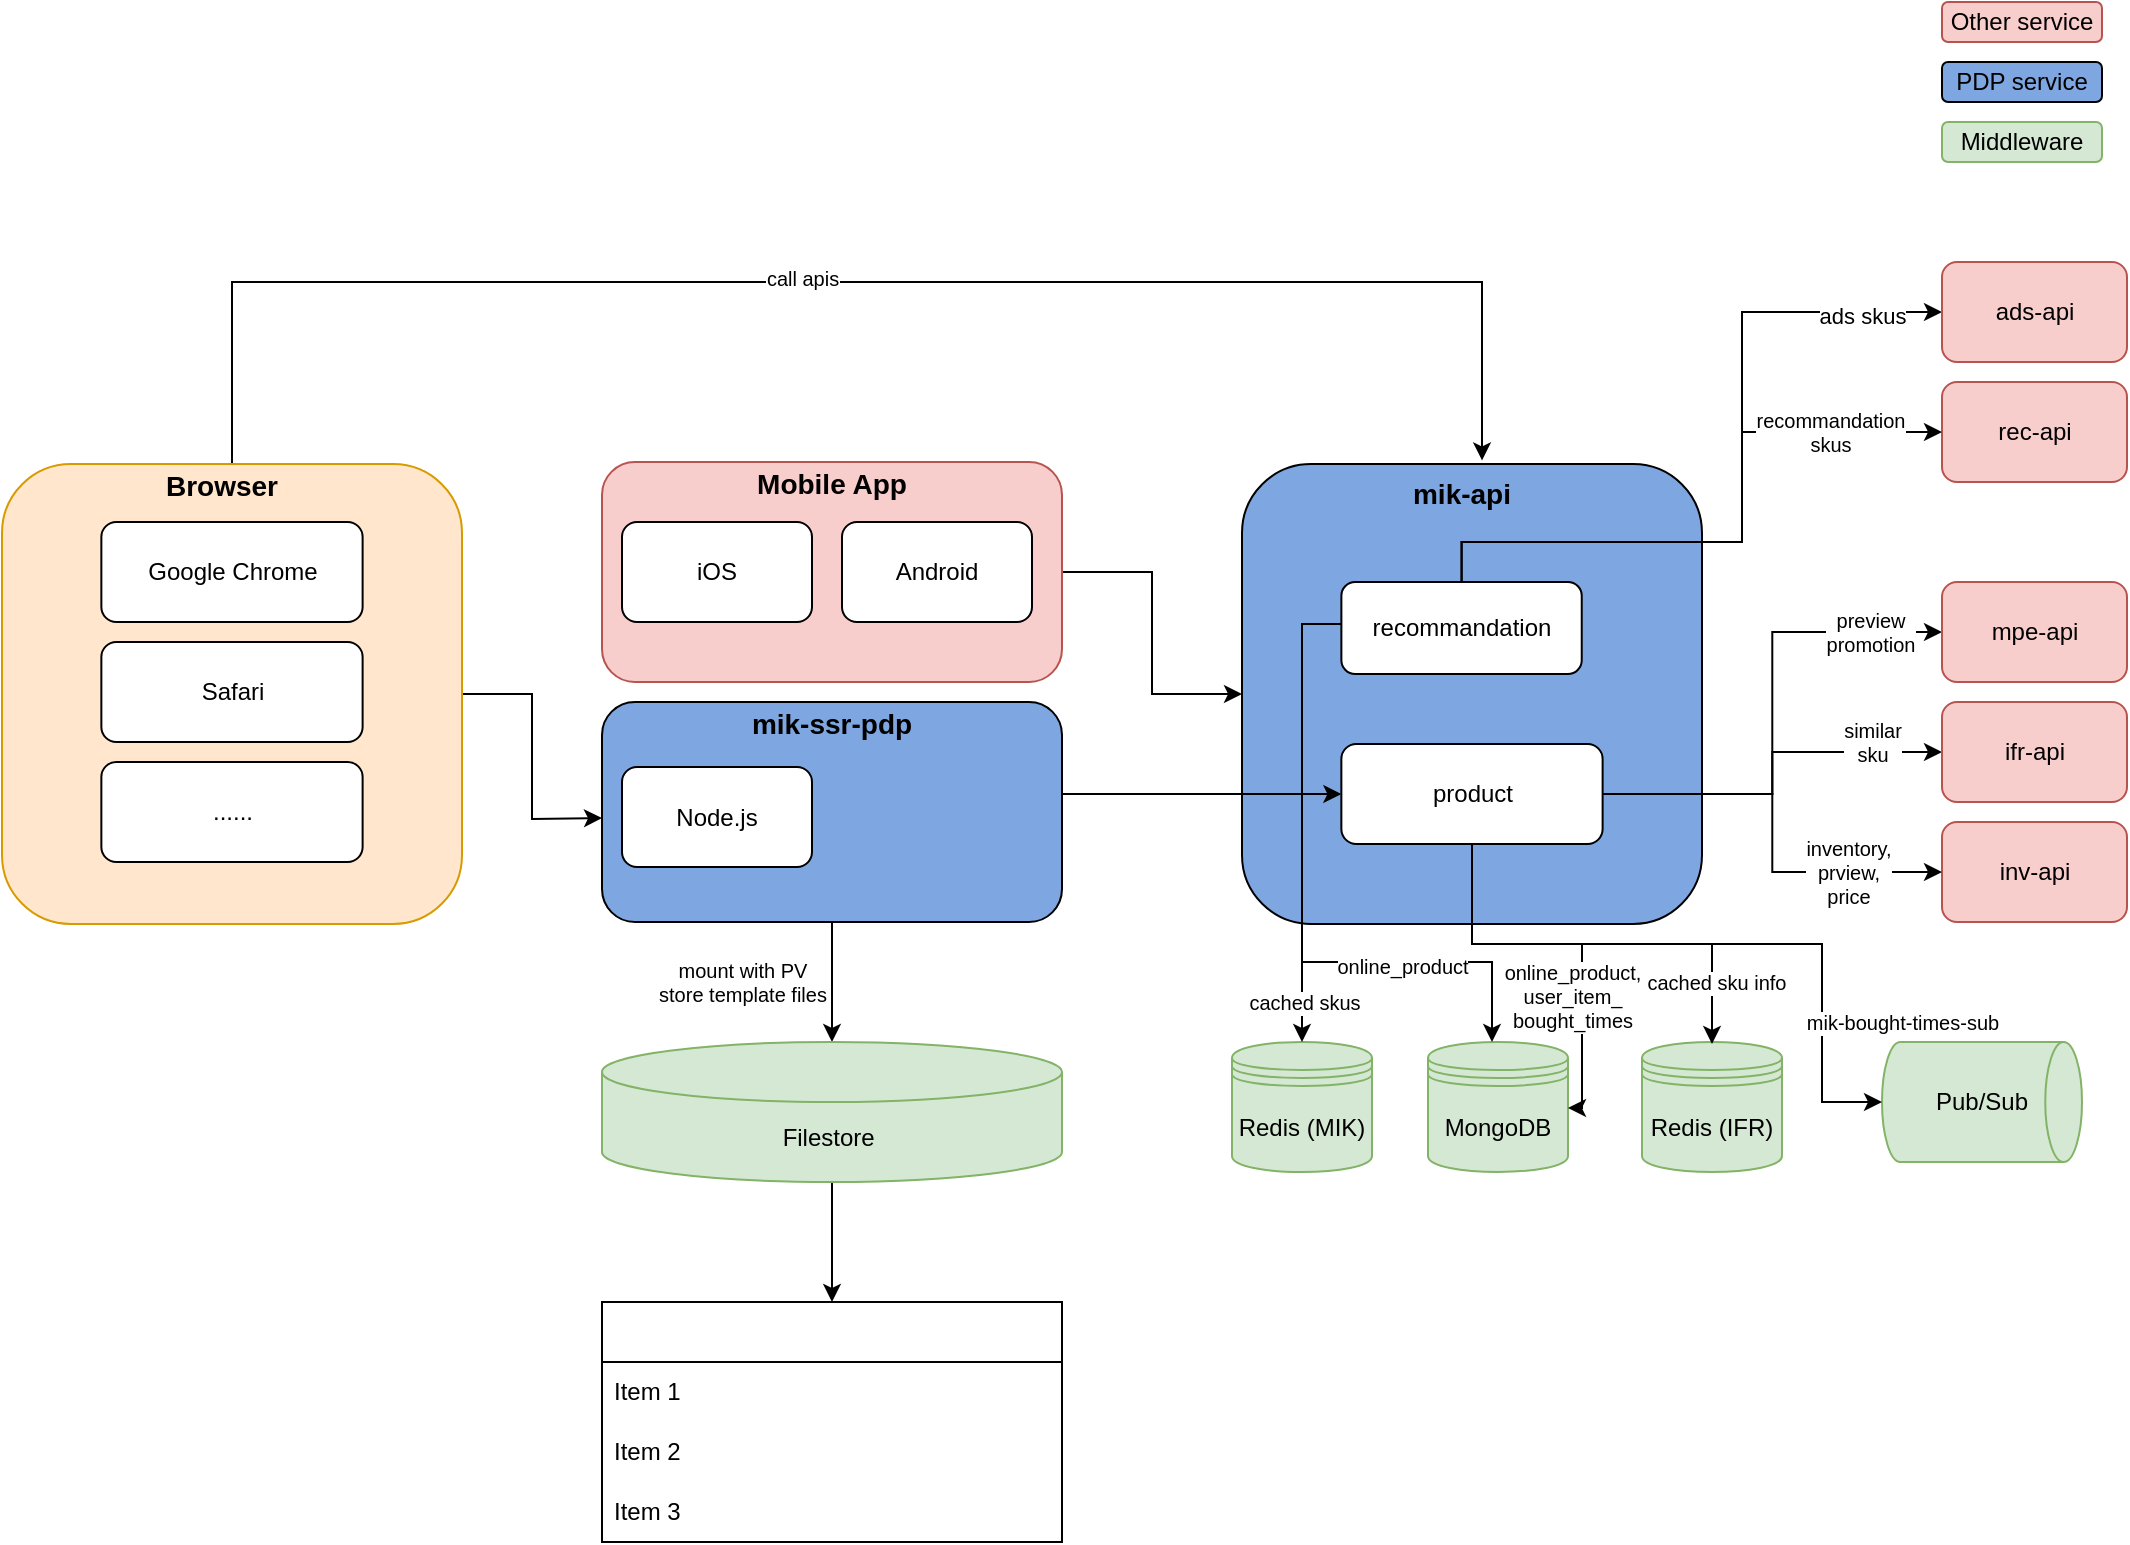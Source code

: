 <mxfile version="22.1.0" type="github">
  <diagram name="Page-1" id="QR13LYVDM_UBqeWPz9cc">
    <mxGraphModel dx="2125" dy="1916" grid="1" gridSize="10" guides="1" tooltips="1" connect="1" arrows="1" fold="1" page="1" pageScale="1" pageWidth="827" pageHeight="1169" math="0" shadow="0">
      <root>
        <mxCell id="0" />
        <mxCell id="1" parent="0" />
        <mxCell id="q5pfX6Huioxld37214II-1" value="&lt;h1 style=&quot;text-align: justify;&quot;&gt;&lt;br&gt;&lt;/h1&gt;" style="rounded=1;whiteSpace=wrap;html=1;shadow=0;glass=0;sketch=0;fillStyle=auto;fontSize=10;strokeWidth=1;fillColor=#7EA6E0;align=center;" vertex="1" parent="1">
          <mxGeometry x="510" y="11" width="230" height="230" as="geometry" />
        </mxCell>
        <mxCell id="q5pfX6Huioxld37214II-2" value="&lt;font style=&quot;font-size: 12px;&quot;&gt;MongoDB&lt;/font&gt;" style="shape=datastore;whiteSpace=wrap;html=1;fillStyle=auto;fontSize=10;strokeWidth=1;fillColor=#d5e8d4;strokeColor=#82b366;" vertex="1" parent="1">
          <mxGeometry x="603" y="300" width="70" height="65" as="geometry" />
        </mxCell>
        <mxCell id="q5pfX6Huioxld37214II-3" value="&lt;b&gt;&lt;font style=&quot;font-size: 14px;&quot;&gt;mik-api&lt;/font&gt;&lt;/b&gt;" style="rounded=0;whiteSpace=wrap;html=1;shadow=0;glass=0;sketch=0;fillStyle=auto;fontSize=10;strokeWidth=1;fillColor=#7EA6E0;strokeColor=none;" vertex="1" parent="1">
          <mxGeometry x="580" y="12" width="80" height="28" as="geometry" />
        </mxCell>
        <mxCell id="q5pfX6Huioxld37214II-4" value="" style="edgeStyle=orthogonalEdgeStyle;rounded=0;orthogonalLoop=1;jettySize=auto;html=1;fontSize=12;" edge="1" parent="1" source="q5pfX6Huioxld37214II-7" target="q5pfX6Huioxld37214II-9">
          <mxGeometry relative="1" as="geometry" />
        </mxCell>
        <mxCell id="q5pfX6Huioxld37214II-5" value="mount with PV&lt;br style=&quot;font-size: 10px;&quot;&gt;store template files" style="edgeLabel;html=1;align=center;verticalAlign=middle;resizable=0;points=[];fontSize=10;" connectable="0" vertex="1" parent="q5pfX6Huioxld37214II-4">
          <mxGeometry x="-0.233" relative="1" as="geometry">
            <mxPoint x="-45" y="7" as="offset" />
          </mxGeometry>
        </mxCell>
        <mxCell id="q5pfX6Huioxld37214II-6" value="" style="edgeStyle=orthogonalEdgeStyle;rounded=0;orthogonalLoop=1;jettySize=auto;html=1;fontSize=10;entryX=0;entryY=0.5;entryDx=0;entryDy=0;" edge="1" parent="1" source="q5pfX6Huioxld37214II-7" target="q5pfX6Huioxld37214II-22">
          <mxGeometry relative="1" as="geometry">
            <Array as="points">
              <mxPoint x="530" y="176" />
              <mxPoint x="530" y="176" />
            </Array>
          </mxGeometry>
        </mxCell>
        <mxCell id="q5pfX6Huioxld37214II-7" value="&lt;h1 style=&quot;text-align: justify;&quot;&gt;&lt;br&gt;&lt;/h1&gt;" style="rounded=1;whiteSpace=wrap;html=1;shadow=0;glass=0;sketch=0;fillStyle=auto;fontSize=10;strokeWidth=1;fillColor=#7EA6E0;align=center;" vertex="1" parent="1">
          <mxGeometry x="190" y="130" width="230" height="110" as="geometry" />
        </mxCell>
        <mxCell id="q5pfX6Huioxld37214II-8" value="&lt;b style=&quot;&quot;&gt;&lt;font style=&quot;font-size: 14px;&quot;&gt;mik-ssr-pdp&lt;/font&gt;&lt;/b&gt;" style="rounded=0;whiteSpace=wrap;html=1;shadow=0;glass=0;sketch=0;fillStyle=auto;fontSize=10;strokeWidth=1;fillColor=#7EA6E0;strokeColor=none;" vertex="1" parent="1">
          <mxGeometry x="255" y="131" width="100" height="20" as="geometry" />
        </mxCell>
        <mxCell id="q5pfX6Huioxld37214II-68" value="" style="edgeStyle=orthogonalEdgeStyle;rounded=0;orthogonalLoop=1;jettySize=auto;html=1;entryX=0.5;entryY=0;entryDx=0;entryDy=0;" edge="1" parent="1" source="q5pfX6Huioxld37214II-9" target="q5pfX6Huioxld37214II-63">
          <mxGeometry relative="1" as="geometry" />
        </mxCell>
        <mxCell id="q5pfX6Huioxld37214II-9" value="Filestore&amp;nbsp;" style="shape=cylinder3;whiteSpace=wrap;html=1;boundedLbl=1;backgroundOutline=1;size=15;shadow=0;glass=0;sketch=0;fillStyle=auto;fontSize=12;strokeWidth=1;fillColor=#d5e8d4;strokeColor=#82b366;" vertex="1" parent="1">
          <mxGeometry x="190" y="300" width="230" height="70" as="geometry" />
        </mxCell>
        <mxCell id="q5pfX6Huioxld37214II-10" value="&lt;font style=&quot;font-size: 12px;&quot;&gt;Redis (IFR)&lt;/font&gt;" style="shape=datastore;whiteSpace=wrap;html=1;fillStyle=auto;fontSize=10;strokeWidth=1;fillColor=#d5e8d4;strokeColor=#82b366;" vertex="1" parent="1">
          <mxGeometry x="710" y="300" width="70" height="65" as="geometry" />
        </mxCell>
        <mxCell id="q5pfX6Huioxld37214II-11" value="&lt;font style=&quot;font-size: 12px;&quot;&gt;Pub/Sub&lt;/font&gt;" style="strokeWidth=1;html=1;shape=mxgraph.flowchart.direct_data;whiteSpace=wrap;fillColor=#d5e8d4;strokeColor=#82b366;" vertex="1" parent="1">
          <mxGeometry x="830" y="300" width="100" height="60" as="geometry" />
        </mxCell>
        <mxCell id="q5pfX6Huioxld37214II-12" value="&lt;font style=&quot;font-size: 12px;&quot;&gt;Redis (MIK)&lt;/font&gt;" style="shape=datastore;whiteSpace=wrap;html=1;fillStyle=auto;fontSize=10;strokeWidth=1;fillColor=#d5e8d4;strokeColor=#82b366;" vertex="1" parent="1">
          <mxGeometry x="505" y="300" width="70" height="65" as="geometry" />
        </mxCell>
        <mxCell id="q5pfX6Huioxld37214II-13" value="" style="edgeStyle=orthogonalEdgeStyle;rounded=0;orthogonalLoop=1;jettySize=auto;html=1;fontSize=10;" edge="1" parent="1" source="q5pfX6Huioxld37214II-22" target="q5pfX6Huioxld37214II-2">
          <mxGeometry relative="1" as="geometry">
            <Array as="points">
              <mxPoint x="625" y="251" />
              <mxPoint x="680" y="251" />
              <mxPoint x="680" y="333" />
            </Array>
          </mxGeometry>
        </mxCell>
        <mxCell id="q5pfX6Huioxld37214II-14" value="" style="edgeStyle=orthogonalEdgeStyle;rounded=0;orthogonalLoop=1;jettySize=auto;html=1;fontSize=10;" edge="1" parent="1">
          <mxGeometry relative="1" as="geometry">
            <mxPoint x="625" y="202" as="sourcePoint" />
            <mxPoint x="745" y="301" as="targetPoint" />
            <Array as="points">
              <mxPoint x="625" y="251" />
              <mxPoint x="745" y="251" />
            </Array>
          </mxGeometry>
        </mxCell>
        <mxCell id="q5pfX6Huioxld37214II-15" value="cached sku info" style="edgeLabel;html=1;align=center;verticalAlign=middle;resizable=0;points=[];fontSize=10;" connectable="0" vertex="1" parent="q5pfX6Huioxld37214II-14">
          <mxGeometry x="0.717" y="2" relative="1" as="geometry">
            <mxPoint as="offset" />
          </mxGeometry>
        </mxCell>
        <mxCell id="q5pfX6Huioxld37214II-16" style="edgeStyle=orthogonalEdgeStyle;orthogonalLoop=1;jettySize=auto;html=1;entryX=0;entryY=0.5;entryDx=0;entryDy=0;fontSize=10;rounded=0;" edge="1" parent="1" source="q5pfX6Huioxld37214II-22" target="q5pfX6Huioxld37214II-26">
          <mxGeometry relative="1" as="geometry" />
        </mxCell>
        <mxCell id="q5pfX6Huioxld37214II-17" value="preview&lt;br&gt;promotion" style="edgeLabel;html=1;align=center;verticalAlign=middle;resizable=0;points=[];fontSize=10;" connectable="0" vertex="1" parent="q5pfX6Huioxld37214II-16">
          <mxGeometry x="0.645" y="-8" relative="1" as="geometry">
            <mxPoint x="8" y="-8" as="offset" />
          </mxGeometry>
        </mxCell>
        <mxCell id="q5pfX6Huioxld37214II-18" style="edgeStyle=orthogonalEdgeStyle;orthogonalLoop=1;jettySize=auto;html=1;entryX=0;entryY=0.5;entryDx=0;entryDy=0;fontSize=10;rounded=0;" edge="1" parent="1" source="q5pfX6Huioxld37214II-22" target="q5pfX6Huioxld37214II-24">
          <mxGeometry relative="1" as="geometry" />
        </mxCell>
        <mxCell id="q5pfX6Huioxld37214II-19" value="similar&lt;br&gt;sku" style="edgeLabel;html=1;align=center;verticalAlign=middle;resizable=0;points=[];fontSize=10;" connectable="0" vertex="1" parent="q5pfX6Huioxld37214II-18">
          <mxGeometry x="0.554" y="-4" relative="1" as="geometry">
            <mxPoint x="7" y="-9" as="offset" />
          </mxGeometry>
        </mxCell>
        <mxCell id="q5pfX6Huioxld37214II-20" style="edgeStyle=orthogonalEdgeStyle;orthogonalLoop=1;jettySize=auto;html=1;fontSize=10;rounded=0;shadow=0;entryX=0;entryY=0.5;entryDx=0;entryDy=0;entryPerimeter=0;" edge="1" parent="1" target="q5pfX6Huioxld37214II-11">
          <mxGeometry relative="1" as="geometry">
            <mxPoint x="625" y="202" as="sourcePoint" />
            <mxPoint x="866" y="301" as="targetPoint" />
            <Array as="points">
              <mxPoint x="625" y="251" />
              <mxPoint x="800" y="251" />
              <mxPoint x="800" y="330" />
            </Array>
          </mxGeometry>
        </mxCell>
        <mxCell id="q5pfX6Huioxld37214II-21" value="mik-bought-times-sub" style="edgeLabel;html=1;align=center;verticalAlign=middle;resizable=0;points=[];fontSize=10;" connectable="0" vertex="1" parent="q5pfX6Huioxld37214II-20">
          <mxGeometry x="0.673" y="-2" relative="1" as="geometry">
            <mxPoint x="42" y="-16" as="offset" />
          </mxGeometry>
        </mxCell>
        <mxCell id="q5pfX6Huioxld37214II-22" value="product" style="rounded=1;whiteSpace=wrap;html=1;fillStyle=auto;fillColor=#FFFFFF;strokeWidth=1;aspect=fixed;" vertex="1" parent="1">
          <mxGeometry x="559.68" y="151" width="130.63" height="50" as="geometry" />
        </mxCell>
        <mxCell id="q5pfX6Huioxld37214II-23" value="inv-api" style="rounded=1;whiteSpace=wrap;html=1;fillStyle=auto;fillColor=#f8cecc;strokeWidth=1;strokeColor=#b85450;" vertex="1" parent="1">
          <mxGeometry x="860" y="190" width="92.5" height="50" as="geometry" />
        </mxCell>
        <mxCell id="q5pfX6Huioxld37214II-24" value="ifr-api" style="rounded=1;whiteSpace=wrap;html=1;fillStyle=auto;fillColor=#f8cecc;strokeWidth=1;strokeColor=#b85450;" vertex="1" parent="1">
          <mxGeometry x="860" y="130" width="92.5" height="50" as="geometry" />
        </mxCell>
        <mxCell id="q5pfX6Huioxld37214II-25" value="rec-api" style="rounded=1;whiteSpace=wrap;html=1;fillStyle=auto;fillColor=#f8cecc;strokeWidth=1;strokeColor=#b85450;" vertex="1" parent="1">
          <mxGeometry x="860" y="-30" width="92.5" height="50" as="geometry" />
        </mxCell>
        <mxCell id="q5pfX6Huioxld37214II-26" value="mpe-api" style="rounded=1;whiteSpace=wrap;html=1;fillStyle=auto;fillColor=#f8cecc;strokeWidth=1;strokeColor=#b85450;" vertex="1" parent="1">
          <mxGeometry x="860" y="70" width="92.5" height="50" as="geometry" />
        </mxCell>
        <mxCell id="q5pfX6Huioxld37214II-27" value="" style="edgeStyle=orthogonalEdgeStyle;rounded=0;orthogonalLoop=1;jettySize=auto;html=1;fontSize=10;" edge="1" parent="1" source="q5pfX6Huioxld37214II-28" target="q5pfX6Huioxld37214II-1">
          <mxGeometry relative="1" as="geometry" />
        </mxCell>
        <mxCell id="q5pfX6Huioxld37214II-28" value="&lt;h1 style=&quot;text-align: justify;&quot;&gt;&lt;br&gt;&lt;/h1&gt;" style="rounded=1;whiteSpace=wrap;html=1;shadow=0;glass=0;sketch=0;fillStyle=auto;fontSize=10;strokeWidth=1;fillColor=#f8cecc;align=center;strokeColor=#b85450;" vertex="1" parent="1">
          <mxGeometry x="190" y="10" width="230" height="110" as="geometry" />
        </mxCell>
        <mxCell id="q5pfX6Huioxld37214II-29" value="&lt;span style=&quot;font-size: 14px;&quot;&gt;&lt;b&gt;Mobile App&lt;/b&gt;&lt;/span&gt;" style="rounded=0;whiteSpace=wrap;html=1;shadow=0;glass=0;sketch=0;fillStyle=auto;fontSize=10;strokeWidth=1;fillColor=#f8cecc;strokeColor=none;" vertex="1" parent="1">
          <mxGeometry x="255" y="11" width="100" height="20" as="geometry" />
        </mxCell>
        <mxCell id="q5pfX6Huioxld37214II-30" value="iOS" style="rounded=1;whiteSpace=wrap;html=1;fillStyle=auto;fillColor=#FFFFFF;strokeWidth=1;" vertex="1" parent="1">
          <mxGeometry x="200" y="40" width="95" height="50" as="geometry" />
        </mxCell>
        <mxCell id="q5pfX6Huioxld37214II-31" value="Android" style="rounded=1;whiteSpace=wrap;html=1;fillStyle=auto;fillColor=#FFFFFF;strokeWidth=1;" vertex="1" parent="1">
          <mxGeometry x="310" y="40" width="95" height="50" as="geometry" />
        </mxCell>
        <mxCell id="q5pfX6Huioxld37214II-32" value="Node.js" style="rounded=1;whiteSpace=wrap;html=1;fillStyle=auto;fillColor=#FFFFFF;strokeWidth=1;" vertex="1" parent="1">
          <mxGeometry x="200" y="162.5" width="95" height="50" as="geometry" />
        </mxCell>
        <mxCell id="q5pfX6Huioxld37214II-33" style="edgeStyle=orthogonalEdgeStyle;rounded=0;orthogonalLoop=1;jettySize=auto;html=1;fontSize=10;" edge="1" parent="1" source="q5pfX6Huioxld37214II-41" target="q5pfX6Huioxld37214II-2">
          <mxGeometry relative="1" as="geometry">
            <Array as="points">
              <mxPoint x="540" y="91" />
              <mxPoint x="540" y="260" />
              <mxPoint x="635" y="260" />
            </Array>
          </mxGeometry>
        </mxCell>
        <mxCell id="q5pfX6Huioxld37214II-34" value="online_product" style="edgeLabel;html=1;align=center;verticalAlign=middle;resizable=0;points=[];fontSize=10;" connectable="0" vertex="1" parent="q5pfX6Huioxld37214II-33">
          <mxGeometry x="0.846" y="1" relative="1" as="geometry">
            <mxPoint x="-46" y="-14" as="offset" />
          </mxGeometry>
        </mxCell>
        <mxCell id="q5pfX6Huioxld37214II-35" value="" style="edgeStyle=orthogonalEdgeStyle;rounded=0;orthogonalLoop=1;jettySize=auto;html=1;fontSize=10;entryX=0.5;entryY=0;entryDx=0;entryDy=0;" edge="1" parent="1" source="q5pfX6Huioxld37214II-41" target="q5pfX6Huioxld37214II-12">
          <mxGeometry relative="1" as="geometry">
            <Array as="points">
              <mxPoint x="540" y="91" />
              <mxPoint x="540" y="300" />
            </Array>
          </mxGeometry>
        </mxCell>
        <mxCell id="q5pfX6Huioxld37214II-36" value="cached skus" style="edgeLabel;html=1;align=center;verticalAlign=middle;resizable=0;points=[];fontSize=10;" connectable="0" vertex="1" parent="q5pfX6Huioxld37214II-35">
          <mxGeometry x="0.825" y="1" relative="1" as="geometry">
            <mxPoint as="offset" />
          </mxGeometry>
        </mxCell>
        <mxCell id="q5pfX6Huioxld37214II-37" style="edgeStyle=orthogonalEdgeStyle;orthogonalLoop=1;jettySize=auto;html=1;entryX=0;entryY=0.5;entryDx=0;entryDy=0;fontSize=10;rounded=0;" edge="1" parent="1" source="q5pfX6Huioxld37214II-41" target="q5pfX6Huioxld37214II-25">
          <mxGeometry relative="1" as="geometry">
            <Array as="points">
              <mxPoint x="620" y="50" />
              <mxPoint x="760" y="50" />
              <mxPoint x="760" y="-5" />
            </Array>
          </mxGeometry>
        </mxCell>
        <mxCell id="q5pfX6Huioxld37214II-38" value="recommandation&lt;br&gt;skus" style="edgeLabel;html=1;align=center;verticalAlign=middle;resizable=0;points=[];fontSize=10;" connectable="0" vertex="1" parent="q5pfX6Huioxld37214II-37">
          <mxGeometry x="0.578" y="-4" relative="1" as="geometry">
            <mxPoint x="10" y="-4" as="offset" />
          </mxGeometry>
        </mxCell>
        <mxCell id="q5pfX6Huioxld37214II-39" style="edgeStyle=orthogonalEdgeStyle;rounded=0;orthogonalLoop=1;jettySize=auto;html=1;entryX=0;entryY=0.5;entryDx=0;entryDy=0;" edge="1" parent="1" source="q5pfX6Huioxld37214II-41" target="q5pfX6Huioxld37214II-56">
          <mxGeometry relative="1" as="geometry">
            <Array as="points">
              <mxPoint x="620" y="50" />
              <mxPoint x="760" y="50" />
              <mxPoint x="760" y="-65" />
            </Array>
          </mxGeometry>
        </mxCell>
        <mxCell id="q5pfX6Huioxld37214II-40" value="ads skus" style="edgeLabel;html=1;align=center;verticalAlign=middle;resizable=0;points=[];" connectable="0" vertex="1" parent="q5pfX6Huioxld37214II-39">
          <mxGeometry x="0.787" y="-1" relative="1" as="geometry">
            <mxPoint y="1" as="offset" />
          </mxGeometry>
        </mxCell>
        <mxCell id="q5pfX6Huioxld37214II-41" value="recommandation" style="rounded=1;whiteSpace=wrap;html=1;fillStyle=auto;fillColor=#FFFFFF;strokeWidth=1;aspect=fixed;" vertex="1" parent="1">
          <mxGeometry x="559.69" y="70" width="120.18" height="46" as="geometry" />
        </mxCell>
        <mxCell id="q5pfX6Huioxld37214II-42" value="" style="edgeStyle=orthogonalEdgeStyle;rounded=0;orthogonalLoop=1;jettySize=auto;html=1;fontSize=10;entryX=0.625;entryY=-0.1;entryDx=0;entryDy=0;entryPerimeter=0;" edge="1" parent="1" source="q5pfX6Huioxld37214II-45" target="q5pfX6Huioxld37214II-3">
          <mxGeometry relative="1" as="geometry">
            <mxPoint x="660" y="-40" as="targetPoint" />
            <Array as="points">
              <mxPoint x="5" y="-80" />
              <mxPoint x="630" y="-80" />
            </Array>
          </mxGeometry>
        </mxCell>
        <mxCell id="q5pfX6Huioxld37214II-43" value="call apis" style="edgeLabel;html=1;align=center;verticalAlign=middle;resizable=0;points=[];fontSize=10;" connectable="0" vertex="1" parent="q5pfX6Huioxld37214II-42">
          <mxGeometry x="-0.066" y="2" relative="1" as="geometry">
            <mxPoint as="offset" />
          </mxGeometry>
        </mxCell>
        <mxCell id="q5pfX6Huioxld37214II-44" value="" style="edgeStyle=orthogonalEdgeStyle;rounded=0;orthogonalLoop=1;jettySize=auto;html=1;fontSize=10;" edge="1" parent="1" source="q5pfX6Huioxld37214II-45">
          <mxGeometry relative="1" as="geometry">
            <mxPoint x="190" y="188" as="targetPoint" />
          </mxGeometry>
        </mxCell>
        <mxCell id="q5pfX6Huioxld37214II-45" value="&lt;h1 style=&quot;text-align: justify;&quot;&gt;&lt;br&gt;&lt;/h1&gt;" style="rounded=1;whiteSpace=wrap;html=1;shadow=0;glass=0;sketch=0;fillStyle=auto;fontSize=10;strokeWidth=1;fillColor=#ffe6cc;align=center;strokeColor=#d79b00;" vertex="1" parent="1">
          <mxGeometry x="-110" y="11" width="230" height="230" as="geometry" />
        </mxCell>
        <mxCell id="q5pfX6Huioxld37214II-46" value="&lt;span style=&quot;font-size: 14px;&quot;&gt;&lt;b&gt;Browser&lt;/b&gt;&lt;/span&gt;" style="rounded=0;whiteSpace=wrap;html=1;shadow=0;glass=0;sketch=0;fillStyle=auto;fontSize=10;strokeWidth=1;fillColor=#ffe6cc;strokeColor=none;" vertex="1" parent="1">
          <mxGeometry x="-40" y="12" width="80" height="20" as="geometry" />
        </mxCell>
        <mxCell id="q5pfX6Huioxld37214II-47" value="Safari" style="rounded=1;whiteSpace=wrap;html=1;fillStyle=auto;fillColor=#FFFFFF;strokeWidth=1;aspect=fixed;" vertex="1" parent="1">
          <mxGeometry x="-60.32" y="100" width="130.63" height="50" as="geometry" />
        </mxCell>
        <mxCell id="q5pfX6Huioxld37214II-48" value="Google Chrome" style="rounded=1;whiteSpace=wrap;html=1;fillStyle=auto;fillColor=#FFFFFF;strokeWidth=1;aspect=fixed;" vertex="1" parent="1">
          <mxGeometry x="-60.32" y="40" width="130.63" height="50" as="geometry" />
        </mxCell>
        <mxCell id="q5pfX6Huioxld37214II-49" value="......" style="rounded=1;whiteSpace=wrap;html=1;fillStyle=auto;fillColor=#FFFFFF;strokeWidth=1;aspect=fixed;" vertex="1" parent="1">
          <mxGeometry x="-60.32" y="160" width="130.63" height="50" as="geometry" />
        </mxCell>
        <mxCell id="q5pfX6Huioxld37214II-50" style="edgeStyle=orthogonalEdgeStyle;orthogonalLoop=1;jettySize=auto;html=1;entryX=0;entryY=0.5;entryDx=0;entryDy=0;fontSize=10;rounded=0;" edge="1" parent="1" source="q5pfX6Huioxld37214II-22" target="q5pfX6Huioxld37214II-23">
          <mxGeometry relative="1" as="geometry" />
        </mxCell>
        <mxCell id="q5pfX6Huioxld37214II-51" value="inventory,&lt;br&gt;prview,&lt;br&gt;price" style="edgeLabel;html=1;align=center;verticalAlign=middle;resizable=0;points=[];fontSize=10;" connectable="0" vertex="1" parent="q5pfX6Huioxld37214II-50">
          <mxGeometry x="0.549" y="4" relative="1" as="geometry">
            <mxPoint y="4" as="offset" />
          </mxGeometry>
        </mxCell>
        <mxCell id="q5pfX6Huioxld37214II-52" value="online_product,&lt;br&gt;user_item_&lt;br&gt;bought_times" style="edgeLabel;html=1;align=center;verticalAlign=middle;resizable=0;points=[];fontSize=10;" connectable="0" vertex="1" parent="1">
          <mxGeometry x="638" y="266.0" as="geometry">
            <mxPoint x="37" y="11" as="offset" />
          </mxGeometry>
        </mxCell>
        <mxCell id="q5pfX6Huioxld37214II-53" value="Other service" style="rounded=1;whiteSpace=wrap;html=1;fillStyle=auto;fillColor=#f8cecc;strokeWidth=1;strokeColor=#b85450;" vertex="1" parent="1">
          <mxGeometry x="860" y="-220" width="80" height="20" as="geometry" />
        </mxCell>
        <mxCell id="q5pfX6Huioxld37214II-54" value="PDP service" style="rounded=1;whiteSpace=wrap;html=1;fillStyle=auto;fillColor=#7EA6E0;strokeWidth=1;strokeColor=#000000;" vertex="1" parent="1">
          <mxGeometry x="860" y="-190" width="80" height="20" as="geometry" />
        </mxCell>
        <mxCell id="q5pfX6Huioxld37214II-55" value="Middleware" style="rounded=1;whiteSpace=wrap;html=1;fillStyle=auto;fillColor=#d5e8d4;strokeWidth=1;strokeColor=#82b366;" vertex="1" parent="1">
          <mxGeometry x="860" y="-160" width="80" height="20" as="geometry" />
        </mxCell>
        <mxCell id="q5pfX6Huioxld37214II-56" value="ads-api" style="rounded=1;whiteSpace=wrap;html=1;fillStyle=auto;fillColor=#f8cecc;strokeWidth=1;strokeColor=#b85450;" vertex="1" parent="1">
          <mxGeometry x="860" y="-90" width="92.5" height="50" as="geometry" />
        </mxCell>
        <mxCell id="q5pfX6Huioxld37214II-63" value="" style="swimlane;fontStyle=0;childLayout=stackLayout;horizontal=1;startSize=30;horizontalStack=0;resizeParent=1;resizeParentMax=0;resizeLast=0;collapsible=1;marginBottom=0;whiteSpace=wrap;html=1;" vertex="1" parent="1">
          <mxGeometry x="190" y="430" width="230" height="120" as="geometry" />
        </mxCell>
        <mxCell id="q5pfX6Huioxld37214II-64" value="Item 1" style="text;strokeColor=none;fillColor=none;align=left;verticalAlign=middle;spacingLeft=4;spacingRight=4;overflow=hidden;points=[[0,0.5],[1,0.5]];portConstraint=eastwest;rotatable=0;whiteSpace=wrap;html=1;" vertex="1" parent="q5pfX6Huioxld37214II-63">
          <mxGeometry y="30" width="230" height="30" as="geometry" />
        </mxCell>
        <mxCell id="q5pfX6Huioxld37214II-65" value="Item 2" style="text;strokeColor=none;fillColor=none;align=left;verticalAlign=middle;spacingLeft=4;spacingRight=4;overflow=hidden;points=[[0,0.5],[1,0.5]];portConstraint=eastwest;rotatable=0;whiteSpace=wrap;html=1;" vertex="1" parent="q5pfX6Huioxld37214II-63">
          <mxGeometry y="60" width="230" height="30" as="geometry" />
        </mxCell>
        <mxCell id="q5pfX6Huioxld37214II-66" value="Item 3" style="text;strokeColor=none;fillColor=none;align=left;verticalAlign=middle;spacingLeft=4;spacingRight=4;overflow=hidden;points=[[0,0.5],[1,0.5]];portConstraint=eastwest;rotatable=0;whiteSpace=wrap;html=1;" vertex="1" parent="q5pfX6Huioxld37214II-63">
          <mxGeometry y="90" width="230" height="30" as="geometry" />
        </mxCell>
      </root>
    </mxGraphModel>
  </diagram>
</mxfile>
